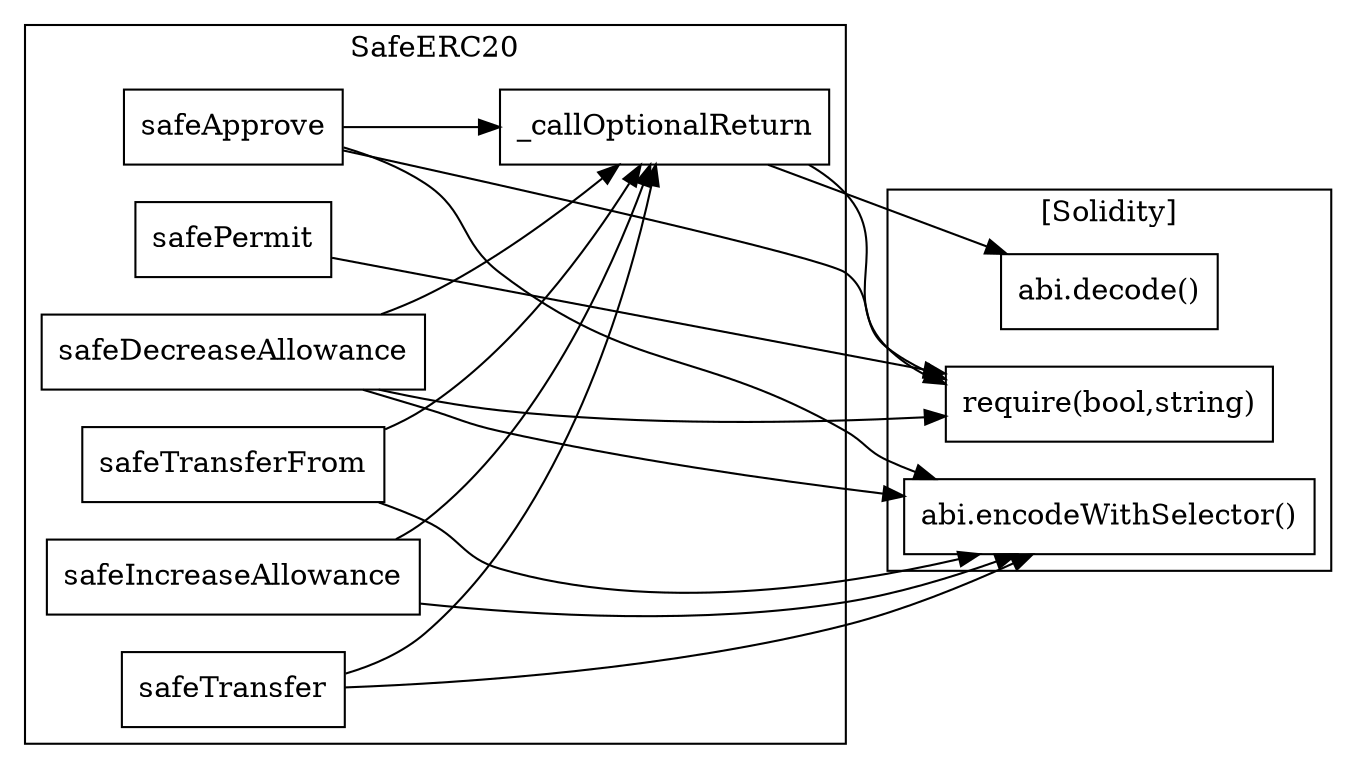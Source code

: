 strict digraph {
rankdir="LR"
node [shape=box]
subgraph cluster_1248_SafeERC20 {
label = "SafeERC20"
"1248_safeTransferFrom" [label="safeTransferFrom"]
"1248_safeApprove" [label="safeApprove"]
"1248_safePermit" [label="safePermit"]
"1248_safeTransfer" [label="safeTransfer"]
"1248_safeDecreaseAllowance" [label="safeDecreaseAllowance"]
"1248__callOptionalReturn" [label="_callOptionalReturn"]
"1248_safeIncreaseAllowance" [label="safeIncreaseAllowance"]
"1248_safeTransferFrom" -> "1248__callOptionalReturn"
"1248_safeDecreaseAllowance" -> "1248__callOptionalReturn"
"1248_safeTransfer" -> "1248__callOptionalReturn"
"1248_safeIncreaseAllowance" -> "1248__callOptionalReturn"
"1248_safeApprove" -> "1248__callOptionalReturn"
}subgraph cluster_solidity {
label = "[Solidity]"
"abi.encodeWithSelector()" 
"abi.decode()" 
"require(bool,string)" 
"1248_safeApprove" -> "abi.encodeWithSelector()"
"1248_safeApprove" -> "require(bool,string)"
"1248_safeIncreaseAllowance" -> "abi.encodeWithSelector()"
"1248_safeDecreaseAllowance" -> "require(bool,string)"
"1248_safePermit" -> "require(bool,string)"
"1248_safeTransferFrom" -> "abi.encodeWithSelector()"
"1248__callOptionalReturn" -> "require(bool,string)"
"1248__callOptionalReturn" -> "abi.decode()"
"1248_safeDecreaseAllowance" -> "abi.encodeWithSelector()"
"1248_safeTransfer" -> "abi.encodeWithSelector()"
}
}